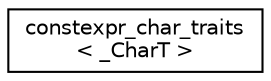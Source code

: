digraph "Graphical Class Hierarchy"
{
  edge [fontname="Helvetica",fontsize="10",labelfontname="Helvetica",labelfontsize="10"];
  node [fontname="Helvetica",fontsize="10",shape=record];
  rankdir="LR";
  Node0 [label="constexpr_char_traits\l\< _CharT \>",height=0.2,width=0.4,color="black", fillcolor="white", style="filled",URL="$structconstexpr__char__traits.html"];
}
